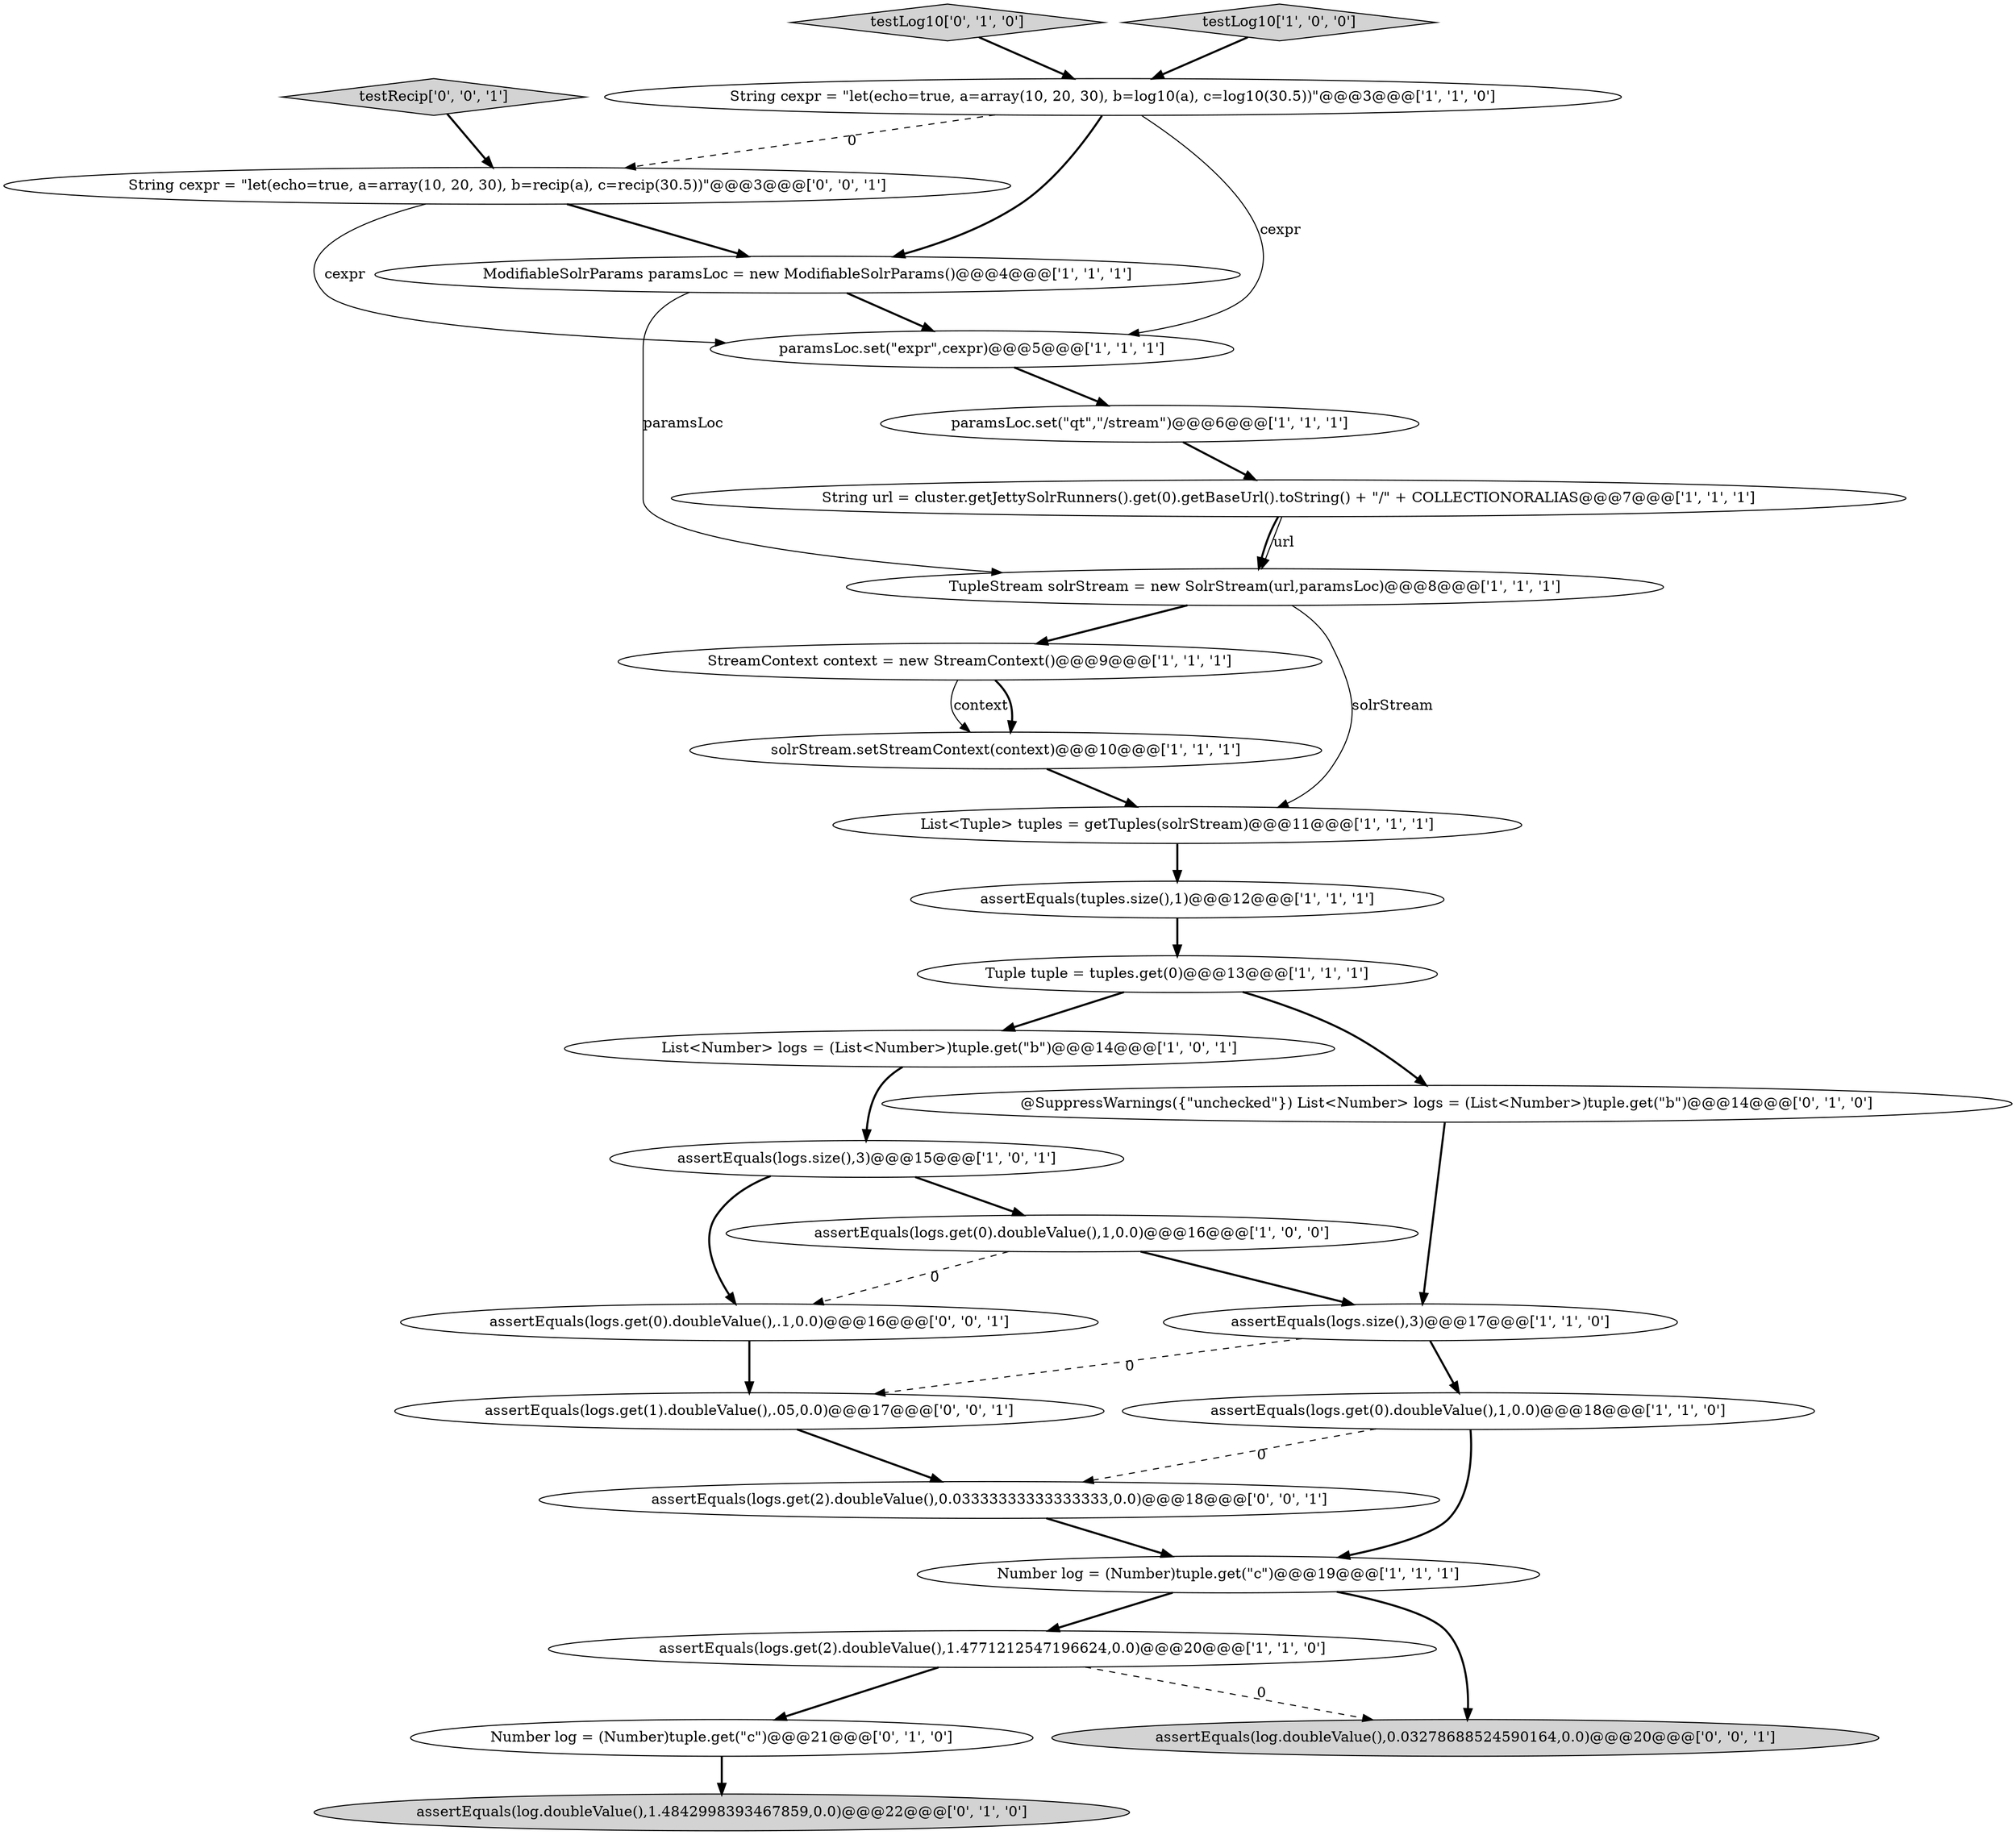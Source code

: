 digraph {
27 [style = filled, label = "assertEquals(logs.get(0).doubleValue(),.1,0.0)@@@16@@@['0', '0', '1']", fillcolor = white, shape = ellipse image = "AAA0AAABBB3BBB"];
21 [style = filled, label = "assertEquals(log.doubleValue(),1.4842998393467859,0.0)@@@22@@@['0', '1', '0']", fillcolor = lightgray, shape = ellipse image = "AAA0AAABBB2BBB"];
23 [style = filled, label = "String cexpr = \"let(echo=true, a=array(10, 20, 30), b=recip(a), c=recip(30.5))\"@@@3@@@['0', '0', '1']", fillcolor = white, shape = ellipse image = "AAA0AAABBB3BBB"];
18 [style = filled, label = "ModifiableSolrParams paramsLoc = new ModifiableSolrParams()@@@4@@@['1', '1', '1']", fillcolor = white, shape = ellipse image = "AAA0AAABBB1BBB"];
15 [style = filled, label = "StreamContext context = new StreamContext()@@@9@@@['1', '1', '1']", fillcolor = white, shape = ellipse image = "AAA0AAABBB1BBB"];
5 [style = filled, label = "List<Tuple> tuples = getTuples(solrStream)@@@11@@@['1', '1', '1']", fillcolor = white, shape = ellipse image = "AAA0AAABBB1BBB"];
24 [style = filled, label = "testRecip['0', '0', '1']", fillcolor = lightgray, shape = diamond image = "AAA0AAABBB3BBB"];
9 [style = filled, label = "assertEquals(logs.size(),3)@@@17@@@['1', '1', '0']", fillcolor = white, shape = ellipse image = "AAA0AAABBB1BBB"];
11 [style = filled, label = "solrStream.setStreamContext(context)@@@10@@@['1', '1', '1']", fillcolor = white, shape = ellipse image = "AAA0AAABBB1BBB"];
3 [style = filled, label = "TupleStream solrStream = new SolrStream(url,paramsLoc)@@@8@@@['1', '1', '1']", fillcolor = white, shape = ellipse image = "AAA0AAABBB1BBB"];
13 [style = filled, label = "String url = cluster.getJettySolrRunners().get(0).getBaseUrl().toString() + \"/\" + COLLECTIONORALIAS@@@7@@@['1', '1', '1']", fillcolor = white, shape = ellipse image = "AAA0AAABBB1BBB"];
20 [style = filled, label = "Number log = (Number)tuple.get(\"c\")@@@21@@@['0', '1', '0']", fillcolor = white, shape = ellipse image = "AAA0AAABBB2BBB"];
2 [style = filled, label = "assertEquals(logs.get(2).doubleValue(),1.4771212547196624,0.0)@@@20@@@['1', '1', '0']", fillcolor = white, shape = ellipse image = "AAA0AAABBB1BBB"];
19 [style = filled, label = "testLog10['0', '1', '0']", fillcolor = lightgray, shape = diamond image = "AAA0AAABBB2BBB"];
28 [style = filled, label = "assertEquals(logs.get(2).doubleValue(),0.03333333333333333,0.0)@@@18@@@['0', '0', '1']", fillcolor = white, shape = ellipse image = "AAA0AAABBB3BBB"];
8 [style = filled, label = "Tuple tuple = tuples.get(0)@@@13@@@['1', '1', '1']", fillcolor = white, shape = ellipse image = "AAA0AAABBB1BBB"];
6 [style = filled, label = "assertEquals(logs.size(),3)@@@15@@@['1', '0', '1']", fillcolor = white, shape = ellipse image = "AAA0AAABBB1BBB"];
0 [style = filled, label = "assertEquals(tuples.size(),1)@@@12@@@['1', '1', '1']", fillcolor = white, shape = ellipse image = "AAA0AAABBB1BBB"];
4 [style = filled, label = "List<Number> logs = (List<Number>)tuple.get(\"b\")@@@14@@@['1', '0', '1']", fillcolor = white, shape = ellipse image = "AAA0AAABBB1BBB"];
1 [style = filled, label = "paramsLoc.set(\"expr\",cexpr)@@@5@@@['1', '1', '1']", fillcolor = white, shape = ellipse image = "AAA0AAABBB1BBB"];
7 [style = filled, label = "testLog10['1', '0', '0']", fillcolor = lightgray, shape = diamond image = "AAA0AAABBB1BBB"];
16 [style = filled, label = "assertEquals(logs.get(0).doubleValue(),1,0.0)@@@18@@@['1', '1', '0']", fillcolor = white, shape = ellipse image = "AAA0AAABBB1BBB"];
25 [style = filled, label = "assertEquals(logs.get(1).doubleValue(),.05,0.0)@@@17@@@['0', '0', '1']", fillcolor = white, shape = ellipse image = "AAA0AAABBB3BBB"];
26 [style = filled, label = "assertEquals(log.doubleValue(),0.03278688524590164,0.0)@@@20@@@['0', '0', '1']", fillcolor = lightgray, shape = ellipse image = "AAA0AAABBB3BBB"];
12 [style = filled, label = "paramsLoc.set(\"qt\",\"/stream\")@@@6@@@['1', '1', '1']", fillcolor = white, shape = ellipse image = "AAA0AAABBB1BBB"];
17 [style = filled, label = "Number log = (Number)tuple.get(\"c\")@@@19@@@['1', '1', '1']", fillcolor = white, shape = ellipse image = "AAA0AAABBB1BBB"];
14 [style = filled, label = "assertEquals(logs.get(0).doubleValue(),1,0.0)@@@16@@@['1', '0', '0']", fillcolor = white, shape = ellipse image = "AAA0AAABBB1BBB"];
22 [style = filled, label = "@SuppressWarnings({\"unchecked\"}) List<Number> logs = (List<Number>)tuple.get(\"b\")@@@14@@@['0', '1', '0']", fillcolor = white, shape = ellipse image = "AAA0AAABBB2BBB"];
10 [style = filled, label = "String cexpr = \"let(echo=true, a=array(10, 20, 30), b=log10(a), c=log10(30.5))\"@@@3@@@['1', '1', '0']", fillcolor = white, shape = ellipse image = "AAA0AAABBB1BBB"];
10->18 [style = bold, label=""];
13->3 [style = solid, label="url"];
2->20 [style = bold, label=""];
25->28 [style = bold, label=""];
17->26 [style = bold, label=""];
10->1 [style = solid, label="cexpr"];
4->6 [style = bold, label=""];
7->10 [style = bold, label=""];
15->11 [style = solid, label="context"];
22->9 [style = bold, label=""];
3->5 [style = solid, label="solrStream"];
19->10 [style = bold, label=""];
3->15 [style = bold, label=""];
16->17 [style = bold, label=""];
14->27 [style = dashed, label="0"];
9->16 [style = bold, label=""];
8->22 [style = bold, label=""];
20->21 [style = bold, label=""];
6->14 [style = bold, label=""];
12->13 [style = bold, label=""];
6->27 [style = bold, label=""];
11->5 [style = bold, label=""];
15->11 [style = bold, label=""];
13->3 [style = bold, label=""];
18->1 [style = bold, label=""];
5->0 [style = bold, label=""];
17->2 [style = bold, label=""];
23->1 [style = solid, label="cexpr"];
9->25 [style = dashed, label="0"];
0->8 [style = bold, label=""];
1->12 [style = bold, label=""];
28->17 [style = bold, label=""];
14->9 [style = bold, label=""];
8->4 [style = bold, label=""];
18->3 [style = solid, label="paramsLoc"];
2->26 [style = dashed, label="0"];
16->28 [style = dashed, label="0"];
27->25 [style = bold, label=""];
23->18 [style = bold, label=""];
10->23 [style = dashed, label="0"];
24->23 [style = bold, label=""];
}
